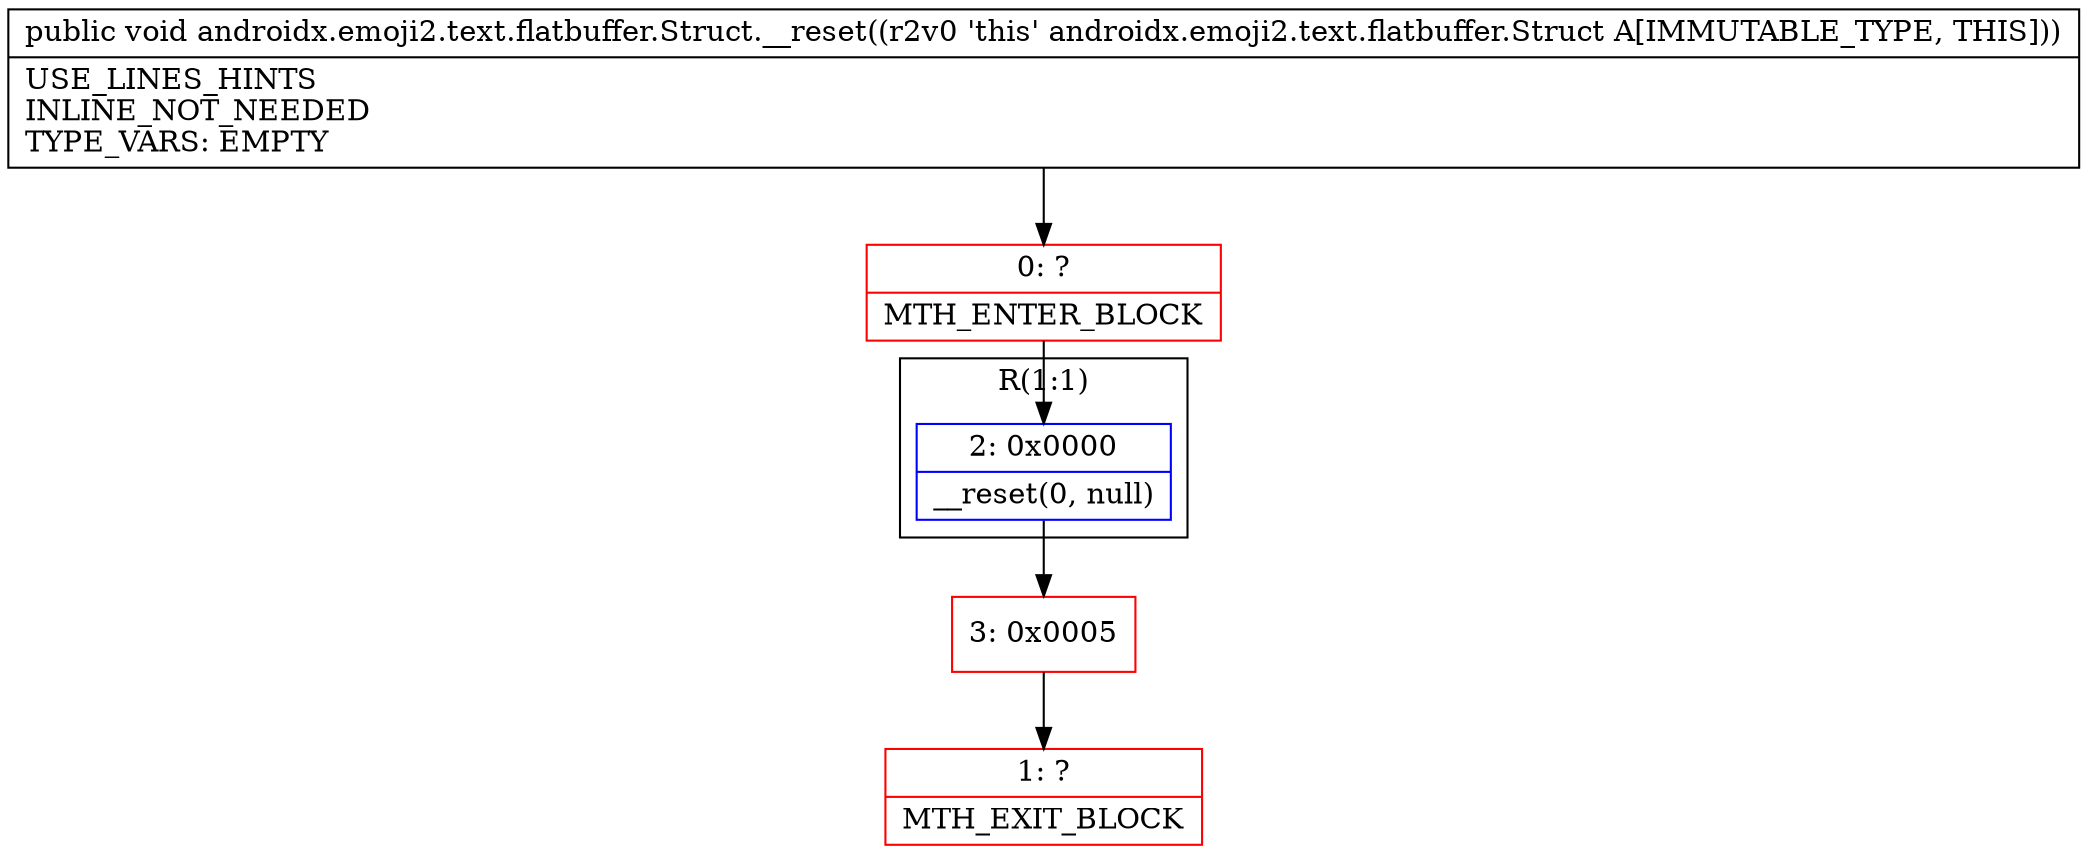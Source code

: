 digraph "CFG forandroidx.emoji2.text.flatbuffer.Struct.__reset()V" {
subgraph cluster_Region_1999431823 {
label = "R(1:1)";
node [shape=record,color=blue];
Node_2 [shape=record,label="{2\:\ 0x0000|__reset(0, null)\l}"];
}
Node_0 [shape=record,color=red,label="{0\:\ ?|MTH_ENTER_BLOCK\l}"];
Node_3 [shape=record,color=red,label="{3\:\ 0x0005}"];
Node_1 [shape=record,color=red,label="{1\:\ ?|MTH_EXIT_BLOCK\l}"];
MethodNode[shape=record,label="{public void androidx.emoji2.text.flatbuffer.Struct.__reset((r2v0 'this' androidx.emoji2.text.flatbuffer.Struct A[IMMUTABLE_TYPE, THIS]))  | USE_LINES_HINTS\lINLINE_NOT_NEEDED\lTYPE_VARS: EMPTY\l}"];
MethodNode -> Node_0;Node_2 -> Node_3;
Node_0 -> Node_2;
Node_3 -> Node_1;
}

